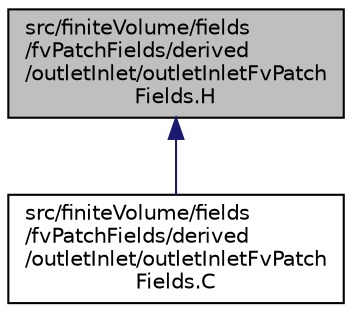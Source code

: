 digraph "src/finiteVolume/fields/fvPatchFields/derived/outletInlet/outletInletFvPatchFields.H"
{
  bgcolor="transparent";
  edge [fontname="Helvetica",fontsize="10",labelfontname="Helvetica",labelfontsize="10"];
  node [fontname="Helvetica",fontsize="10",shape=record];
  Node206 [label="src/finiteVolume/fields\l/fvPatchFields/derived\l/outletInlet/outletInletFvPatch\lFields.H",height=0.2,width=0.4,color="black", fillcolor="grey75", style="filled", fontcolor="black"];
  Node206 -> Node207 [dir="back",color="midnightblue",fontsize="10",style="solid",fontname="Helvetica"];
  Node207 [label="src/finiteVolume/fields\l/fvPatchFields/derived\l/outletInlet/outletInletFvPatch\lFields.C",height=0.2,width=0.4,color="black",URL="$a02261.html"];
}
